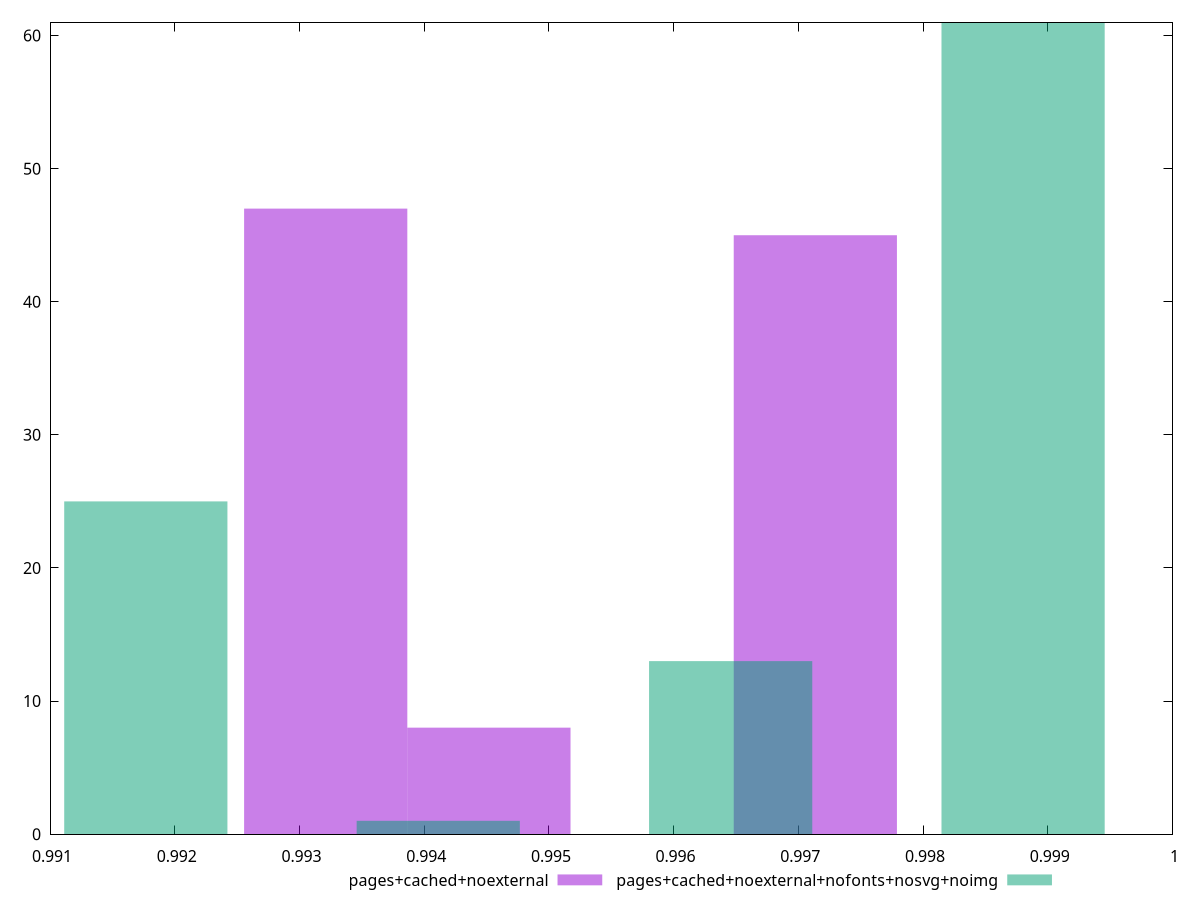 $_pagesCachedNoexternal <<EOF
0.993210557399875 47
0.994519135209361 8
0.997136290828333 45
EOF
$_pagesCachedNoexternalNofontsNosvgNoimg <<EOF
0.9988020780481206 61
0.9964574722311063 13
0.9917682605970776 25
0.9941128664140919 1
EOF
set key outside below
set terminal pngcairo
set output "report_00005_2020-11-02T22-26-11.212Z/first-cpu-idle/first-cpu-idle_pages+cached+noexternal_pages+cached+noexternal+nofonts+nosvg+noimg+hist.png"
set boxwidth 0.0013085778094860012
set style fill transparent solid 0.5 noborder
set yrange [0:61]
plot $_pagesCachedNoexternal title "pages+cached+noexternal" with boxes ,$_pagesCachedNoexternalNofontsNosvgNoimg title "pages+cached+noexternal+nofonts+nosvg+noimg" with boxes ,